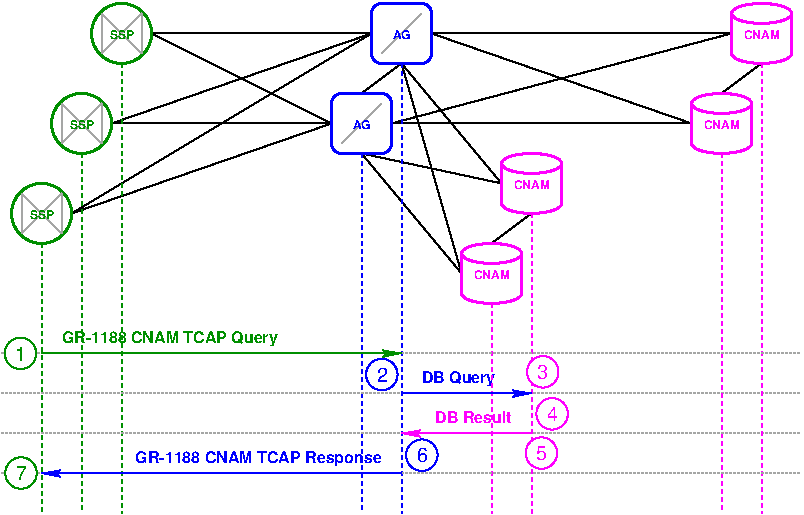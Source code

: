 #FIG 3.2
Portrait
Center
Inches
Letter  
100.00
Single
-2
1200 2
0 32 #a5a6a5
0 33 #dee3de
6 2700 1725 3300 2325
2 1 0 1 32 7 50 0 -1 0.000 0 0 -1 0 0 2
	 2850 2175 3150 1875
2 4 0 2 1 7 51 0 20 0.000 1 1 5 0 0 5
	 3225 2250 2775 2250 2775 1800 3225 1800 3225 2250
4 1 1 49 0 18 6 0.0000 4 90 180 3000 2070 AG\001
-6
6 5400 1050 6300 2325
6 5400 1725 6000 2325
1 1 0 2 5 7 50 0 20 0.000 1 0.0000 5700 1875 225 75 5700 1875 5925 1875
1 1 0 2 5 7 52 0 20 0.000 1 0.0000 5700 2175 225 75 5700 2175 5925 2175
2 2 0 0 7 7 51 0 20 0.000 0 0 -1 0 0 5
	 5475 1875 5925 1875 5925 2175 5475 2175 5475 1875
2 1 0 2 5 7 50 0 -1 0.000 0 0 -1 0 0 2
	 5475 1875 5475 2175
2 1 0 2 5 7 50 0 -1 0.000 0 0 -1 0 0 2
	 5925 1875 5925 2175
4 1 5 49 0 18 6 0.0000 4 90 390 5700 2070 CNAM\001
-6
6 5700 1050 6300 1650
6 5700 1050 6300 1650
1 1 0 2 5 7 50 0 20 0.000 1 0.0000 6000 1200 225 75 6000 1200 6225 1200
1 1 0 2 5 7 52 0 20 0.000 1 0.0000 6000 1500 225 75 6000 1500 6225 1500
2 2 0 0 7 7 51 0 20 0.000 0 0 -1 0 0 5
	 5775 1200 6225 1200 6225 1500 5775 1500 5775 1200
2 1 0 2 5 7 50 0 -1 0.000 0 0 -1 0 0 2
	 5775 1200 5775 1500
2 1 0 2 5 7 50 0 -1 0.000 0 0 -1 0 0 2
	 6225 1200 6225 1500
4 1 5 49 0 18 6 0.0000 4 90 390 6000 1395 CNAM\001
-6
6 5700 1050 6300 1650
1 1 0 2 5 7 50 0 20 0.000 1 0.0000 6000 1200 225 75 6000 1200 6225 1200
1 1 0 2 5 7 52 0 20 0.000 1 0.0000 6000 1500 225 75 6000 1500 6225 1500
2 2 0 0 7 7 51 0 20 0.000 0 0 -1 0 0 5
	 5775 1200 6225 1200 6225 1500 5775 1500 5775 1200
2 1 0 2 5 7 50 0 -1 0.000 0 0 -1 0 0 2
	 5775 1200 5775 1500
2 1 0 2 5 7 50 0 -1 0.000 0 0 -1 0 0 2
	 6225 1200 6225 1500
4 1 5 49 0 18 6 0.0000 4 90 390 6000 1395 CNAM\001
-6
-6
-6
6 3000 1050 3600 1650
2 1 0 1 32 7 50 0 -1 0.000 0 0 -1 0 0 2
	 3150 1500 3450 1200
2 4 0 2 1 7 51 0 20 0.000 1 1 5 0 0 5
	 3525 1575 3075 1575 3075 1125 3525 1125 3525 1575
4 1 1 49 0 18 6 0.0000 4 90 180 3300 1395 AG\001
-6
6 900 1050 1500 1650
1 4 0 2 12 7 49 0 -1 0.000 1 0.0000 1200 1350 225 225 975 1350 1425 1350
2 1 0 1 32 7 49 0 -1 0.000 1 0 -1 0 0 5
	 1050 1200 1050 1500 1350 1200 1350 1500 1050 1200
4 1 12 49 0 18 6 0.0000 4 90 270 1200 1395 SSP\001
-6
6 600 1725 1200 2325
1 4 0 2 12 7 49 0 -1 0.000 1 0.0000 900 2025 225 225 675 2025 1125 2025
2 1 0 1 32 7 49 0 -1 0.000 1 0 -1 0 0 5
	 750 1875 750 2175 1050 1875 1050 2175 750 1875
4 1 12 49 0 18 6 0.0000 4 90 270 900 2070 SSP\001
-6
6 300 2400 900 3000
1 4 0 2 12 7 49 0 -1 0.000 1 0.0000 600 2700 225 225 375 2700 825 2700
2 1 0 1 32 7 49 0 -1 0.000 1 0 -1 0 0 5
	 450 2550 450 2850 750 2550 750 2850 450 2550
4 1 12 49 0 18 6 0.0000 4 90 270 600 2745 SSP\001
-6
6 3675 2175 4575 3450
6 3675 2850 4275 3450
1 1 0 2 5 7 50 0 20 0.000 1 0.0000 3975 3000 225 75 3975 3000 4200 3000
1 1 0 2 5 7 52 0 20 0.000 1 0.0000 3975 3300 225 75 3975 3300 4200 3300
2 2 0 0 7 7 51 0 20 0.000 0 0 -1 0 0 5
	 3750 3000 4200 3000 4200 3300 3750 3300 3750 3000
2 1 0 2 5 7 50 0 -1 0.000 0 0 -1 0 0 2
	 3750 3000 3750 3300
2 1 0 2 5 7 50 0 -1 0.000 0 0 -1 0 0 2
	 4200 3000 4200 3300
4 1 5 49 0 18 6 0.0000 4 90 390 3975 3195 CNAM\001
-6
6 3975 2175 4575 2775
6 3975 2175 4575 2775
1 1 0 2 5 7 50 0 20 0.000 1 0.0000 4275 2325 225 75 4275 2325 4500 2325
1 1 0 2 5 7 52 0 20 0.000 1 0.0000 4275 2625 225 75 4275 2625 4500 2625
2 2 0 0 7 7 51 0 20 0.000 0 0 -1 0 0 5
	 4050 2325 4500 2325 4500 2625 4050 2625 4050 2325
2 1 0 2 5 7 50 0 -1 0.000 0 0 -1 0 0 2
	 4050 2325 4050 2625
2 1 0 2 5 7 50 0 -1 0.000 0 0 -1 0 0 2
	 4500 2325 4500 2625
4 1 5 49 0 18 6 0.0000 4 90 390 4275 2520 CNAM\001
-6
6 3975 2175 4575 2775
1 1 0 2 5 7 50 0 20 0.000 1 0.0000 4275 2325 225 75 4275 2325 4500 2325
1 1 0 2 5 7 52 0 20 0.000 1 0.0000 4275 2625 225 75 4275 2625 4500 2625
2 2 0 0 7 7 51 0 20 0.000 0 0 -1 0 0 5
	 4050 2325 4500 2325 4500 2625 4050 2625 4050 2325
2 1 0 2 5 7 50 0 -1 0.000 0 0 -1 0 0 2
	 4050 2325 4050 2625
2 1 0 2 5 7 50 0 -1 0.000 0 0 -1 0 0 2
	 4500 2325 4500 2625
4 1 5 49 0 18 6 0.0000 4 90 390 4275 2520 CNAM\001
-6
-6
-6
6 3000 3750 3300 4050
1 3 0 1 1 7 49 0 20 0.000 1 0.0000 3152 3908 118 118 3152 3908 3270 3906
4 1 1 48 0 16 10 0.0000 4 120 90 3154 3962 2\001
-6
6 300 3600 600 3900
1 3 0 1 12 7 49 0 20 0.000 1 0.0000 442 3750 118 118 442 3750 560 3748
4 1 12 48 0 16 10 0.0000 4 120 90 444 3804 1\001
-6
6 300 4500 600 4800
1 3 0 1 12 7 49 0 20 0.000 1 0.0000 446 4647 118 118 446 4647 564 4645
4 1 12 48 0 16 10 0.0000 4 120 90 448 4701 7\001
-6
6 3300 4350 3600 4650
1 3 0 1 1 7 49 0 20 0.000 1 0.0000 3452 4513 118 118 3452 4513 3570 4511
4 1 1 48 0 16 10 0.0000 4 120 90 3454 4567 6\001
-6
6 4275 4050 4575 4350
1 3 0 1 5 7 49 0 20 0.000 1 0.0000 4429 4203 118 118 4429 4203 4547 4201
4 1 5 48 0 16 10 0.0000 4 120 90 4431 4257 4\001
-6
6 4200 3750 4500 4050
1 3 0 1 5 7 49 0 20 0.000 1 0.0000 4359 3888 118 118 4359 3888 4477 3886
4 1 5 48 0 16 10 0.0000 4 120 90 4361 3942 3\001
-6
6 4200 4350 4500 4650
1 3 0 1 5 7 49 0 20 0.000 1 0.0000 4349 4497 118 118 4349 4497 4467 4495
4 1 5 48 0 16 10 0.0000 4 120 90 4351 4551 5\001
-6
2 1 1 1 1 7 50 0 -1 2.000 0 0 -1 0 0 2
	 3300 1575 3300 4950
2 1 0 1 0 7 55 0 -1 0.000 0 0 -1 0 0 2
	 1425 1350 3075 1350
2 1 0 1 0 7 55 0 -1 0.000 0 0 -1 0 0 2
	 1425 1350 2775 2025
2 1 0 1 0 7 55 0 -1 0.000 0 0 -1 0 0 2
	 1125 2025 3075 1350
2 1 0 1 0 7 55 0 -1 0.000 0 0 -1 0 0 2
	 1125 2025 2775 2025
2 1 0 1 0 7 55 0 -1 0.000 0 0 -1 0 0 2
	 825 2700 3075 1350
2 1 0 1 0 7 55 0 -1 0.000 0 0 -1 0 0 2
	 825 2700 2775 2025
2 1 0 1 0 7 55 0 -1 0.000 0 0 -1 0 0 2
	 3525 1350 5475 2025
2 1 0 1 0 7 55 0 -1 0.000 0 0 -1 0 0 2
	 3225 2025 5775 1350
2 1 0 1 0 7 55 0 -1 0.000 0 0 -1 0 0 2
	 3225 2025 5475 2025
2 1 0 1 0 7 55 0 -1 0.000 0 0 -1 0 0 2
	 3000 1800 3300 1575
2 1 0 1 0 7 55 0 -1 0.000 0 0 -1 0 0 2
	 5700 1800 6000 1575
2 1 1 1 12 7 50 0 -1 2.000 0 0 -1 0 0 2
	 1200 1575 1200 4950
2 1 1 1 12 7 50 0 -1 2.000 0 0 -1 0 0 2
	 900 2250 900 4950
2 1 1 1 1 7 50 0 -1 2.000 0 0 -1 0 0 2
	 3000 2250 3000 4950
2 1 0 1 0 7 55 0 -1 0.000 0 0 -1 0 0 2
	 3525 1350 5775 1350
2 1 0 1 0 7 55 0 -1 0.000 0 0 -1 0 0 2
	 3300 1575 4050 2475
2 1 0 1 0 7 55 0 -1 0.000 0 0 -1 0 0 2
	 3300 1575 3750 3150
2 1 0 1 0 7 55 0 -1 0.000 0 0 -1 0 0 2
	 3000 2250 4050 2475
2 1 0 1 0 7 55 0 -1 0.000 0 0 -1 0 0 2
	 3000 2250 3750 3150
2 1 0 1 0 7 55 0 -1 0.000 0 0 -1 0 0 2
	 3975 2925 4275 2700
2 1 1 1 5 7 50 0 -1 2.000 0 0 -1 0 0 2
	 3975 3375 3975 4950
2 1 0 1 12 7 49 0 -1 0.000 0 0 -1 1 0 2
	2 1 1.00 45.00 90.00
	 600 3750 3300 3750
2 1 0 1 1 7 49 0 -1 0.000 0 0 -1 1 0 2
	2 1 1.00 45.00 90.00
	 3300 4050 4275 4050
2 1 0 1 5 7 49 0 -1 0.000 0 0 -1 1 0 2
	2 1 1.00 45.00 90.00
	 4275 4350 3300 4350
2 1 0 1 1 7 49 0 -1 0.000 0 0 -1 1 0 2
	2 1 1.00 45.00 90.00
	 3300 4650 600 4650
2 1 1 1 12 7 50 0 -1 2.000 0 0 -1 0 0 2
	 600 2925 600 4950
2 1 1 1 32 7 50 0 -1 1.000 0 0 -1 0 0 2
	 300 4050 6300 4050
2 1 1 1 5 7 50 0 -1 2.000 0 0 -1 0 0 2
	 5700 2250 5700 4950
2 1 1 1 32 7 50 0 -1 1.000 0 0 -1 0 0 2
	 300 4350 6300 4350
2 1 1 1 5 7 50 0 -1 2.000 0 0 -1 0 0 2
	 6000 1575 6000 4950
2 1 1 1 32 7 50 0 -1 1.000 0 0 -1 0 0 2
	 300 4650 6300 4650
2 1 1 1 5 7 50 0 -1 2.000 0 0 -1 0 0 2
	 4275 2700 4275 4950
2 1 1 1 32 7 50 0 -1 1.000 0 0 -1 0 0 2
	 300 3750 6300 3750
4 0 12 55 0 18 8 0.0000 4 105 1740 750 3675 GR-1188 CNAM TCAP Query\001
4 2 1 55 0 18 8 0.0000 4 105 1995 3150 4575 GR-1188 CNAM TCAP Response\001
4 0 1 55 0 18 8 0.0000 4 105 570 3450 3975 DB Query\001
4 2 5 55 0 18 8 0.0000 4 105 600 4125 4275 DB Result\001
